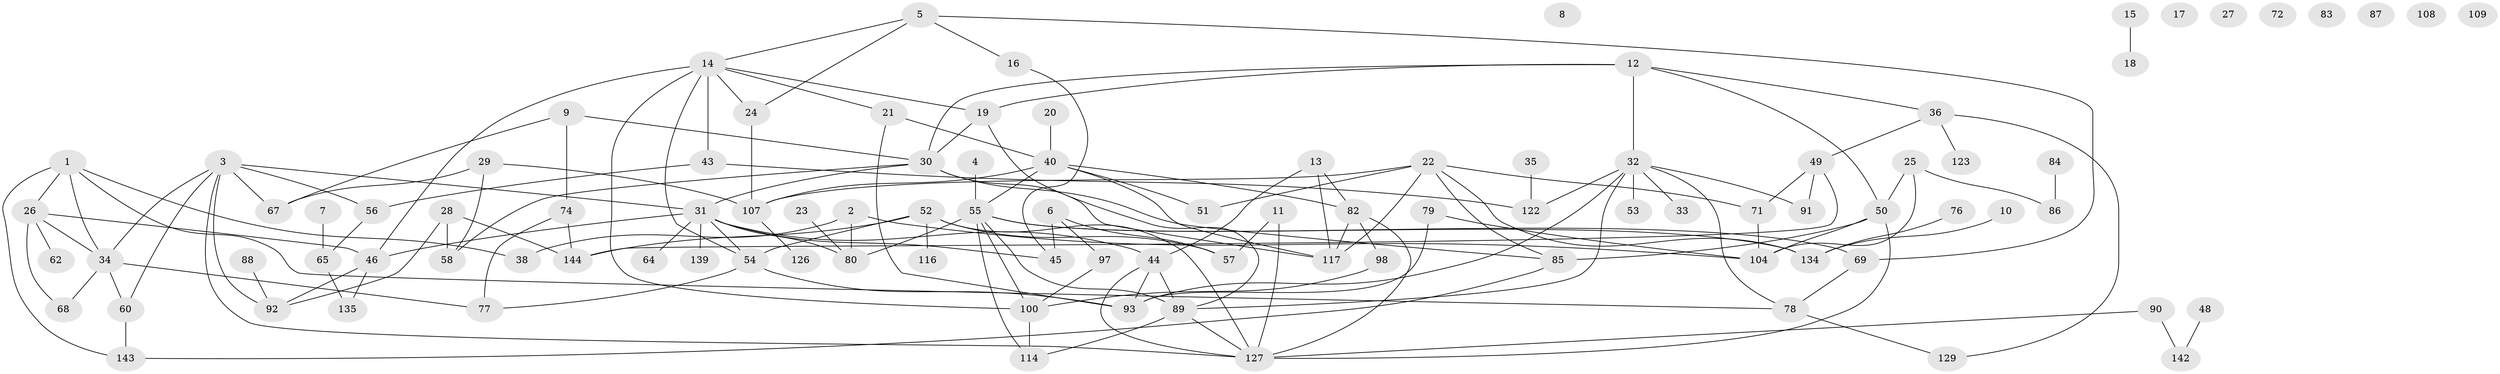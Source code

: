 // original degree distribution, {2: 0.25, 3: 0.2152777777777778, 1: 0.1736111111111111, 4: 0.1736111111111111, 0: 0.05555555555555555, 5: 0.06944444444444445, 6: 0.04861111111111111, 9: 0.006944444444444444, 7: 0.006944444444444444}
// Generated by graph-tools (version 1.1) at 2025/41/03/06/25 10:41:21]
// undirected, 101 vertices, 155 edges
graph export_dot {
graph [start="1"]
  node [color=gray90,style=filled];
  1 [super="+138"];
  2;
  3 [super="+47"];
  4;
  5 [super="+37"];
  6 [super="+132"];
  7;
  8;
  9;
  10 [super="+70"];
  11 [super="+39"];
  12;
  13;
  14 [super="+106"];
  15 [super="+101"];
  16;
  17;
  18;
  19;
  20;
  21;
  22 [super="+42"];
  23;
  24 [super="+66"];
  25 [super="+105"];
  26;
  27;
  28;
  29;
  30 [super="+73"];
  31 [super="+110"];
  32 [super="+99"];
  33;
  34 [super="+41"];
  35 [super="+103"];
  36 [super="+130"];
  38;
  40 [super="+118"];
  43 [super="+102"];
  44;
  45;
  46;
  48;
  49 [super="+63"];
  50 [super="+113"];
  51;
  52 [super="+61"];
  53 [super="+96"];
  54 [super="+59"];
  55 [super="+115"];
  56 [super="+95"];
  57;
  58 [super="+133"];
  60;
  62;
  64 [super="+75"];
  65;
  67;
  68 [super="+119"];
  69;
  71 [super="+137"];
  72;
  74 [super="+124"];
  76;
  77;
  78;
  79 [super="+136"];
  80 [super="+81"];
  82 [super="+111"];
  83;
  84 [super="+94"];
  85;
  86;
  87;
  88;
  89 [super="+112"];
  90;
  91;
  92 [super="+140"];
  93 [super="+131"];
  97;
  98;
  100 [super="+120"];
  104 [super="+125"];
  107 [super="+121"];
  108;
  109;
  114;
  116;
  117 [super="+128"];
  122;
  123;
  126;
  127 [super="+141"];
  129;
  134;
  135;
  139;
  142;
  143;
  144;
  1 -- 38;
  1 -- 34;
  1 -- 26;
  1 -- 78;
  1 -- 143;
  2 -- 38;
  2 -- 80;
  2 -- 104;
  3 -- 34;
  3 -- 67;
  3 -- 60;
  3 -- 56;
  3 -- 92;
  3 -- 31;
  3 -- 127;
  4 -- 55;
  5 -- 16;
  5 -- 69;
  5 -- 24;
  5 -- 14;
  6 -- 97;
  6 -- 57;
  6 -- 45;
  7 -- 65;
  9 -- 30;
  9 -- 67;
  9 -- 74;
  10 -- 134;
  11 -- 57;
  11 -- 127;
  12 -- 19;
  12 -- 32;
  12 -- 36;
  12 -- 50;
  12 -- 30;
  13 -- 44;
  13 -- 117;
  13 -- 82;
  14 -- 21;
  14 -- 46;
  14 -- 24;
  14 -- 100;
  14 -- 54 [weight=2];
  14 -- 19;
  14 -- 43;
  15 -- 18;
  16 -- 45;
  19 -- 89;
  19 -- 30;
  20 -- 40;
  21 -- 40;
  21 -- 93;
  22 -- 51;
  22 -- 71;
  22 -- 85;
  22 -- 134;
  22 -- 107;
  22 -- 117;
  23 -- 80;
  24 -- 107;
  25 -- 50;
  25 -- 104;
  25 -- 86;
  26 -- 34;
  26 -- 46;
  26 -- 62;
  26 -- 68;
  28 -- 58;
  28 -- 92;
  28 -- 144;
  29 -- 67;
  29 -- 107;
  29 -- 58;
  30 -- 31;
  30 -- 117;
  30 -- 85;
  30 -- 58;
  31 -- 46;
  31 -- 139;
  31 -- 44;
  31 -- 45;
  31 -- 64;
  31 -- 80;
  31 -- 54;
  32 -- 33;
  32 -- 78;
  32 -- 89;
  32 -- 91;
  32 -- 122;
  32 -- 53;
  32 -- 93;
  34 -- 60;
  34 -- 68;
  34 -- 77;
  35 -- 122;
  36 -- 129;
  36 -- 123;
  36 -- 49;
  40 -- 51;
  40 -- 107;
  40 -- 55;
  40 -- 117;
  40 -- 82;
  43 -- 56;
  43 -- 122;
  44 -- 93;
  44 -- 127;
  44 -- 89;
  46 -- 92;
  46 -- 135;
  48 -- 142;
  49 -- 71;
  49 -- 144;
  49 -- 91;
  50 -- 127;
  50 -- 104;
  50 -- 85;
  52 -- 54;
  52 -- 57;
  52 -- 116;
  52 -- 127;
  52 -- 144;
  54 -- 77;
  54 -- 93;
  55 -- 89;
  55 -- 114;
  55 -- 134;
  55 -- 100;
  55 -- 80;
  55 -- 69;
  56 -- 65;
  60 -- 143;
  65 -- 135;
  69 -- 78;
  71 -- 104;
  74 -- 77;
  74 -- 144;
  76 -- 134;
  78 -- 129;
  79 -- 104;
  79 -- 93;
  82 -- 98;
  82 -- 117;
  82 -- 127;
  84 -- 86;
  85 -- 143;
  88 -- 92;
  89 -- 127;
  89 -- 114;
  90 -- 142;
  90 -- 127;
  97 -- 100;
  98 -- 100;
  100 -- 114;
  107 -- 126;
}
